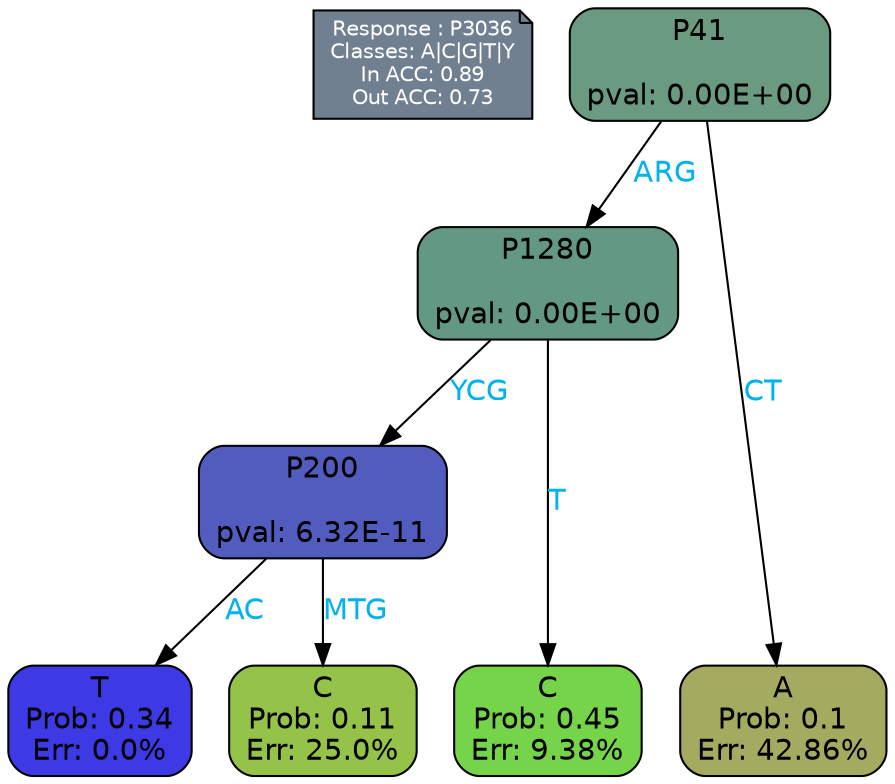 digraph Tree {
node [shape=box, style="filled, rounded", color="black", fontname=helvetica] ;
graph [ranksep=equally, splines=polylines, bgcolor=transparent, dpi=600] ;
edge [fontname=helvetica] ;
LEGEND [label="Response : P3036
Classes: A|C|G|T|Y
In ACC: 0.89
Out ACC: 0.73
",shape=note,align=left,style=filled,fillcolor="slategray",fontcolor="white",fontsize=10];1 [label="P41

pval: 0.00E+00", fillcolor="#6a9a80"] ;
2 [label="P1280

pval: 0.00E+00", fillcolor="#639883"] ;
3 [label="P200

pval: 6.32E-11", fillcolor="#525bbe"] ;
4 [label="T
Prob: 0.34
Err: 0.0%", fillcolor="#3c39e5"] ;
5 [label="C
Prob: 0.11
Err: 25.0%", fillcolor="#95c349"] ;
6 [label="C
Prob: 0.45
Err: 9.38%", fillcolor="#75d449"] ;
7 [label="A
Prob: 0.1
Err: 42.86%", fillcolor="#a4ab61"] ;
1 -> 2 [label="ARG",fontcolor=deepskyblue2] ;
1 -> 7 [label="CT",fontcolor=deepskyblue2] ;
2 -> 3 [label="YCG",fontcolor=deepskyblue2] ;
2 -> 6 [label="T",fontcolor=deepskyblue2] ;
3 -> 4 [label="AC",fontcolor=deepskyblue2] ;
3 -> 5 [label="MTG",fontcolor=deepskyblue2] ;
{rank = same; 4;5;6;7;}{rank = same; LEGEND;1;}}